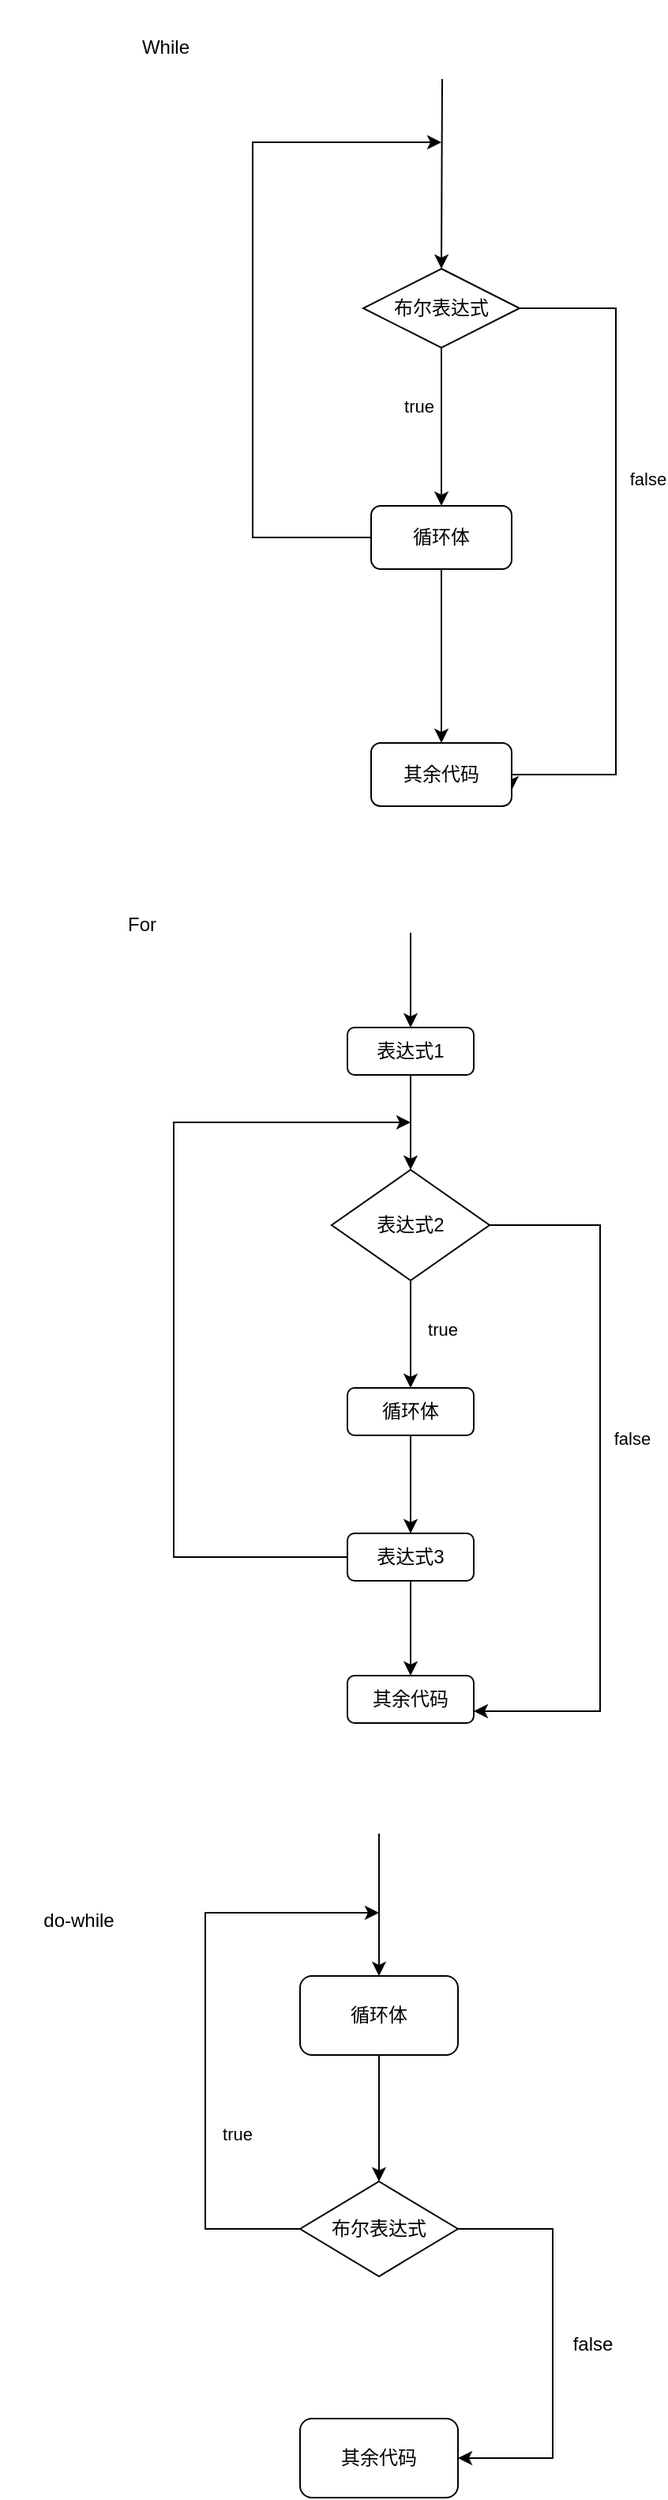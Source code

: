 <mxfile version="21.6.6" type="device">
  <diagram name="第 1 页" id="j4Ayk4w0ZU4PHgHnbjkG">
    <mxGraphModel dx="996" dy="581" grid="1" gridSize="10" guides="1" tooltips="1" connect="1" arrows="1" fold="1" page="1" pageScale="1" pageWidth="827" pageHeight="1169" math="0" shadow="0">
      <root>
        <mxCell id="0" />
        <mxCell id="1" parent="0" />
        <mxCell id="HRl8YqwhyFZECqAqzE87-7" style="edgeStyle=orthogonalEdgeStyle;rounded=0;orthogonalLoop=1;jettySize=auto;html=1;entryX=1;entryY=0.75;entryDx=0;entryDy=0;" edge="1" parent="1" source="HRl8YqwhyFZECqAqzE87-1" target="HRl8YqwhyFZECqAqzE87-3">
          <mxGeometry relative="1" as="geometry">
            <Array as="points">
              <mxPoint x="540" y="215" />
              <mxPoint x="540" y="510" />
              <mxPoint x="474" y="510" />
            </Array>
          </mxGeometry>
        </mxCell>
        <mxCell id="HRl8YqwhyFZECqAqzE87-12" value="false" style="edgeLabel;html=1;align=center;verticalAlign=middle;resizable=0;points=[];" vertex="1" connectable="0" parent="HRl8YqwhyFZECqAqzE87-7">
          <mxGeometry x="-0.218" y="-3" relative="1" as="geometry">
            <mxPoint x="23" as="offset" />
          </mxGeometry>
        </mxCell>
        <mxCell id="HRl8YqwhyFZECqAqzE87-8" style="edgeStyle=orthogonalEdgeStyle;rounded=0;orthogonalLoop=1;jettySize=auto;html=1;entryX=0.5;entryY=0;entryDx=0;entryDy=0;" edge="1" parent="1" source="HRl8YqwhyFZECqAqzE87-1" target="HRl8YqwhyFZECqAqzE87-2">
          <mxGeometry relative="1" as="geometry" />
        </mxCell>
        <mxCell id="HRl8YqwhyFZECqAqzE87-11" value="true" style="edgeLabel;html=1;align=center;verticalAlign=middle;resizable=0;points=[];" vertex="1" connectable="0" parent="HRl8YqwhyFZECqAqzE87-8">
          <mxGeometry x="-0.26" y="-2" relative="1" as="geometry">
            <mxPoint x="-13" as="offset" />
          </mxGeometry>
        </mxCell>
        <mxCell id="HRl8YqwhyFZECqAqzE87-1" value="布尔表达式" style="rhombus;whiteSpace=wrap;html=1;" vertex="1" parent="1">
          <mxGeometry x="380" y="190" width="99" height="50" as="geometry" />
        </mxCell>
        <mxCell id="HRl8YqwhyFZECqAqzE87-9" style="edgeStyle=orthogonalEdgeStyle;rounded=0;orthogonalLoop=1;jettySize=auto;html=1;entryX=0.5;entryY=0;entryDx=0;entryDy=0;" edge="1" parent="1" source="HRl8YqwhyFZECqAqzE87-2" target="HRl8YqwhyFZECqAqzE87-3">
          <mxGeometry relative="1" as="geometry" />
        </mxCell>
        <mxCell id="HRl8YqwhyFZECqAqzE87-10" style="edgeStyle=orthogonalEdgeStyle;rounded=0;orthogonalLoop=1;jettySize=auto;html=1;" edge="1" parent="1" source="HRl8YqwhyFZECqAqzE87-2">
          <mxGeometry relative="1" as="geometry">
            <mxPoint x="429.5" y="110" as="targetPoint" />
            <Array as="points">
              <mxPoint x="310" y="360" />
              <mxPoint x="310" y="110" />
            </Array>
          </mxGeometry>
        </mxCell>
        <mxCell id="HRl8YqwhyFZECqAqzE87-2" value="循环体" style="rounded=1;whiteSpace=wrap;html=1;" vertex="1" parent="1">
          <mxGeometry x="385" y="340" width="89" height="40" as="geometry" />
        </mxCell>
        <mxCell id="HRl8YqwhyFZECqAqzE87-3" value="其余代码" style="rounded=1;whiteSpace=wrap;html=1;" vertex="1" parent="1">
          <mxGeometry x="385" y="490" width="89" height="40" as="geometry" />
        </mxCell>
        <mxCell id="HRl8YqwhyFZECqAqzE87-6" value="" style="endArrow=classic;html=1;rounded=0;entryX=0.5;entryY=0;entryDx=0;entryDy=0;" edge="1" parent="1" target="HRl8YqwhyFZECqAqzE87-1">
          <mxGeometry width="50" height="50" relative="1" as="geometry">
            <mxPoint x="430" y="70" as="sourcePoint" />
            <mxPoint x="440" y="280" as="targetPoint" />
          </mxGeometry>
        </mxCell>
        <mxCell id="HRl8YqwhyFZECqAqzE87-13" value="While" style="text;html=1;strokeColor=none;fillColor=none;align=center;verticalAlign=middle;whiteSpace=wrap;rounded=0;" vertex="1" parent="1">
          <mxGeometry x="170" y="20" width="170" height="60" as="geometry" />
        </mxCell>
        <mxCell id="HRl8YqwhyFZECqAqzE87-14" value="For" style="text;html=1;strokeColor=none;fillColor=none;align=center;verticalAlign=middle;whiteSpace=wrap;rounded=0;" vertex="1" parent="1">
          <mxGeometry x="150" y="570" width="180" height="70" as="geometry" />
        </mxCell>
        <mxCell id="HRl8YqwhyFZECqAqzE87-21" style="edgeStyle=orthogonalEdgeStyle;rounded=0;orthogonalLoop=1;jettySize=auto;html=1;entryX=0.5;entryY=0;entryDx=0;entryDy=0;" edge="1" parent="1" source="HRl8YqwhyFZECqAqzE87-15" target="HRl8YqwhyFZECqAqzE87-16">
          <mxGeometry relative="1" as="geometry" />
        </mxCell>
        <mxCell id="HRl8YqwhyFZECqAqzE87-15" value="表达式1" style="rounded=1;whiteSpace=wrap;html=1;" vertex="1" parent="1">
          <mxGeometry x="370" y="670" width="80" height="30" as="geometry" />
        </mxCell>
        <mxCell id="HRl8YqwhyFZECqAqzE87-22" style="edgeStyle=orthogonalEdgeStyle;rounded=0;orthogonalLoop=1;jettySize=auto;html=1;entryX=0.5;entryY=0;entryDx=0;entryDy=0;" edge="1" parent="1" source="HRl8YqwhyFZECqAqzE87-16" target="HRl8YqwhyFZECqAqzE87-17">
          <mxGeometry relative="1" as="geometry" />
        </mxCell>
        <mxCell id="HRl8YqwhyFZECqAqzE87-27" value="true" style="edgeLabel;html=1;align=center;verticalAlign=middle;resizable=0;points=[];" vertex="1" connectable="0" parent="HRl8YqwhyFZECqAqzE87-22">
          <mxGeometry x="-0.1" y="3" relative="1" as="geometry">
            <mxPoint x="17" as="offset" />
          </mxGeometry>
        </mxCell>
        <mxCell id="HRl8YqwhyFZECqAqzE87-25" style="edgeStyle=orthogonalEdgeStyle;rounded=0;orthogonalLoop=1;jettySize=auto;html=1;entryX=1;entryY=0.75;entryDx=0;entryDy=0;" edge="1" parent="1" source="HRl8YqwhyFZECqAqzE87-16" target="HRl8YqwhyFZECqAqzE87-18">
          <mxGeometry relative="1" as="geometry">
            <Array as="points">
              <mxPoint x="530" y="795" />
              <mxPoint x="530" y="1103" />
            </Array>
          </mxGeometry>
        </mxCell>
        <mxCell id="HRl8YqwhyFZECqAqzE87-26" value="false" style="edgeLabel;html=1;align=center;verticalAlign=middle;resizable=0;points=[];" vertex="1" connectable="0" parent="HRl8YqwhyFZECqAqzE87-25">
          <mxGeometry x="-0.043" relative="1" as="geometry">
            <mxPoint x="20" y="-14" as="offset" />
          </mxGeometry>
        </mxCell>
        <mxCell id="HRl8YqwhyFZECqAqzE87-16" value="表达式2" style="rhombus;whiteSpace=wrap;html=1;" vertex="1" parent="1">
          <mxGeometry x="360" y="760" width="100" height="70" as="geometry" />
        </mxCell>
        <mxCell id="HRl8YqwhyFZECqAqzE87-23" style="edgeStyle=orthogonalEdgeStyle;rounded=0;orthogonalLoop=1;jettySize=auto;html=1;entryX=0.5;entryY=0;entryDx=0;entryDy=0;" edge="1" parent="1" source="HRl8YqwhyFZECqAqzE87-17" target="HRl8YqwhyFZECqAqzE87-19">
          <mxGeometry relative="1" as="geometry" />
        </mxCell>
        <mxCell id="HRl8YqwhyFZECqAqzE87-17" value="循环体" style="rounded=1;whiteSpace=wrap;html=1;" vertex="1" parent="1">
          <mxGeometry x="370" y="898" width="80" height="30" as="geometry" />
        </mxCell>
        <mxCell id="HRl8YqwhyFZECqAqzE87-18" value="其余代码" style="rounded=1;whiteSpace=wrap;html=1;" vertex="1" parent="1">
          <mxGeometry x="370" y="1080" width="80" height="30" as="geometry" />
        </mxCell>
        <mxCell id="HRl8YqwhyFZECqAqzE87-24" style="edgeStyle=orthogonalEdgeStyle;rounded=0;orthogonalLoop=1;jettySize=auto;html=1;entryX=0.5;entryY=0;entryDx=0;entryDy=0;" edge="1" parent="1" source="HRl8YqwhyFZECqAqzE87-19" target="HRl8YqwhyFZECqAqzE87-18">
          <mxGeometry relative="1" as="geometry" />
        </mxCell>
        <mxCell id="HRl8YqwhyFZECqAqzE87-19" value="表达式3" style="rounded=1;whiteSpace=wrap;html=1;" vertex="1" parent="1">
          <mxGeometry x="370" y="990" width="80" height="30" as="geometry" />
        </mxCell>
        <mxCell id="HRl8YqwhyFZECqAqzE87-20" value="" style="endArrow=classic;html=1;rounded=0;entryX=0.5;entryY=0;entryDx=0;entryDy=0;" edge="1" parent="1" target="HRl8YqwhyFZECqAqzE87-15">
          <mxGeometry width="50" height="50" relative="1" as="geometry">
            <mxPoint x="410" y="610" as="sourcePoint" />
            <mxPoint x="410" y="590" as="targetPoint" />
          </mxGeometry>
        </mxCell>
        <mxCell id="HRl8YqwhyFZECqAqzE87-30" value="" style="endArrow=classic;html=1;rounded=0;exitX=0;exitY=0.5;exitDx=0;exitDy=0;" edge="1" parent="1" source="HRl8YqwhyFZECqAqzE87-19">
          <mxGeometry width="50" height="50" relative="1" as="geometry">
            <mxPoint x="390" y="870" as="sourcePoint" />
            <mxPoint x="410" y="730" as="targetPoint" />
            <Array as="points">
              <mxPoint x="260" y="1005" />
              <mxPoint x="260" y="850" />
              <mxPoint x="260" y="730" />
            </Array>
          </mxGeometry>
        </mxCell>
        <mxCell id="HRl8YqwhyFZECqAqzE87-31" value="do-while" style="text;html=1;strokeColor=none;fillColor=none;align=center;verticalAlign=middle;whiteSpace=wrap;rounded=0;" vertex="1" parent="1">
          <mxGeometry x="170" y="1220" width="60" height="30" as="geometry" />
        </mxCell>
        <mxCell id="HRl8YqwhyFZECqAqzE87-36" style="edgeStyle=orthogonalEdgeStyle;rounded=0;orthogonalLoop=1;jettySize=auto;html=1;entryX=0.5;entryY=0;entryDx=0;entryDy=0;" edge="1" parent="1" source="HRl8YqwhyFZECqAqzE87-32" target="HRl8YqwhyFZECqAqzE87-34">
          <mxGeometry relative="1" as="geometry" />
        </mxCell>
        <mxCell id="HRl8YqwhyFZECqAqzE87-32" value="循环体" style="rounded=1;whiteSpace=wrap;html=1;" vertex="1" parent="1">
          <mxGeometry x="340" y="1270" width="100" height="50" as="geometry" />
        </mxCell>
        <mxCell id="HRl8YqwhyFZECqAqzE87-33" value="其余代码" style="rounded=1;whiteSpace=wrap;html=1;" vertex="1" parent="1">
          <mxGeometry x="340" y="1550" width="100" height="50" as="geometry" />
        </mxCell>
        <mxCell id="HRl8YqwhyFZECqAqzE87-37" style="edgeStyle=orthogonalEdgeStyle;rounded=0;orthogonalLoop=1;jettySize=auto;html=1;entryX=1;entryY=0.5;entryDx=0;entryDy=0;" edge="1" parent="1" source="HRl8YqwhyFZECqAqzE87-34" target="HRl8YqwhyFZECqAqzE87-33">
          <mxGeometry relative="1" as="geometry">
            <Array as="points">
              <mxPoint x="500" y="1430" />
              <mxPoint x="500" y="1575" />
            </Array>
          </mxGeometry>
        </mxCell>
        <mxCell id="HRl8YqwhyFZECqAqzE87-38" style="edgeStyle=orthogonalEdgeStyle;rounded=0;orthogonalLoop=1;jettySize=auto;html=1;" edge="1" parent="1" source="HRl8YqwhyFZECqAqzE87-34">
          <mxGeometry relative="1" as="geometry">
            <mxPoint x="390" y="1230" as="targetPoint" />
            <Array as="points">
              <mxPoint x="280" y="1430" />
              <mxPoint x="280" y="1230" />
            </Array>
          </mxGeometry>
        </mxCell>
        <mxCell id="HRl8YqwhyFZECqAqzE87-39" value="true" style="edgeLabel;html=1;align=center;verticalAlign=middle;resizable=0;points=[];" vertex="1" connectable="0" parent="HRl8YqwhyFZECqAqzE87-38">
          <mxGeometry x="-0.399" y="-3" relative="1" as="geometry">
            <mxPoint x="17" y="-9" as="offset" />
          </mxGeometry>
        </mxCell>
        <mxCell id="HRl8YqwhyFZECqAqzE87-34" value="布尔表达式" style="rhombus;whiteSpace=wrap;html=1;" vertex="1" parent="1">
          <mxGeometry x="340" y="1400" width="100" height="60" as="geometry" />
        </mxCell>
        <mxCell id="HRl8YqwhyFZECqAqzE87-35" value="" style="endArrow=classic;html=1;rounded=0;entryX=0.5;entryY=0;entryDx=0;entryDy=0;" edge="1" parent="1" target="HRl8YqwhyFZECqAqzE87-32">
          <mxGeometry width="50" height="50" relative="1" as="geometry">
            <mxPoint x="390" y="1180" as="sourcePoint" />
            <mxPoint x="440" y="1370" as="targetPoint" />
          </mxGeometry>
        </mxCell>
        <mxCell id="HRl8YqwhyFZECqAqzE87-40" value="false" style="text;html=1;align=center;verticalAlign=middle;resizable=0;points=[];autosize=1;strokeColor=none;fillColor=none;" vertex="1" parent="1">
          <mxGeometry x="500" y="1488" width="50" height="30" as="geometry" />
        </mxCell>
      </root>
    </mxGraphModel>
  </diagram>
</mxfile>

